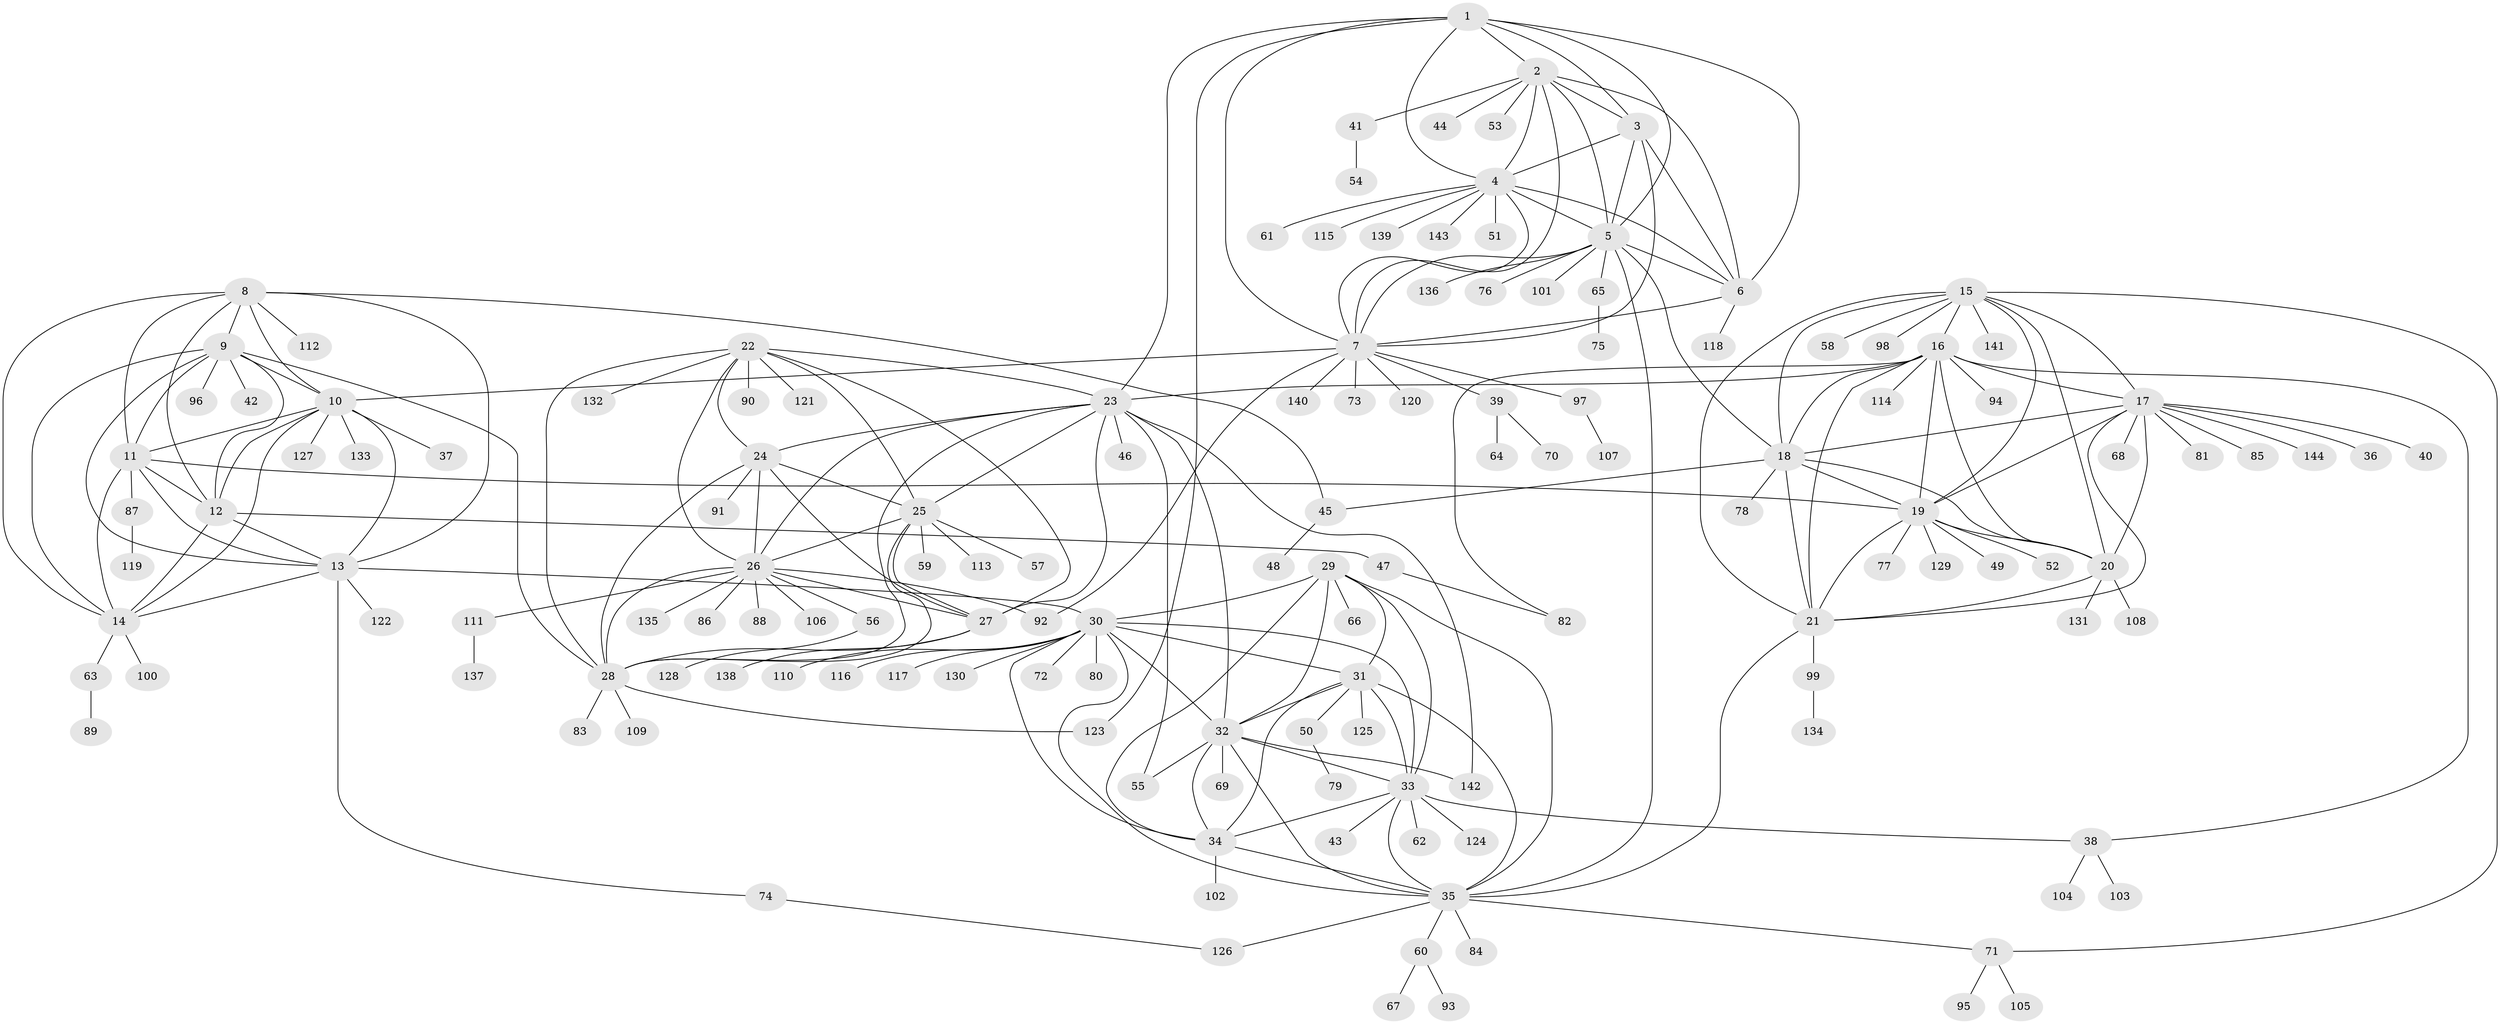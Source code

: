 // coarse degree distribution, {7: 0.034782608695652174, 8: 0.043478260869565216, 9: 0.043478260869565216, 10: 0.02608695652173913, 6: 0.05217391304347826, 12: 0.017391304347826087, 18: 0.008695652173913044, 13: 0.017391304347826087, 1: 0.6347826086956522, 3: 0.034782608695652174, 2: 0.08695652173913043}
// Generated by graph-tools (version 1.1) at 2025/24/03/03/25 07:24:11]
// undirected, 144 vertices, 233 edges
graph export_dot {
graph [start="1"]
  node [color=gray90,style=filled];
  1;
  2;
  3;
  4;
  5;
  6;
  7;
  8;
  9;
  10;
  11;
  12;
  13;
  14;
  15;
  16;
  17;
  18;
  19;
  20;
  21;
  22;
  23;
  24;
  25;
  26;
  27;
  28;
  29;
  30;
  31;
  32;
  33;
  34;
  35;
  36;
  37;
  38;
  39;
  40;
  41;
  42;
  43;
  44;
  45;
  46;
  47;
  48;
  49;
  50;
  51;
  52;
  53;
  54;
  55;
  56;
  57;
  58;
  59;
  60;
  61;
  62;
  63;
  64;
  65;
  66;
  67;
  68;
  69;
  70;
  71;
  72;
  73;
  74;
  75;
  76;
  77;
  78;
  79;
  80;
  81;
  82;
  83;
  84;
  85;
  86;
  87;
  88;
  89;
  90;
  91;
  92;
  93;
  94;
  95;
  96;
  97;
  98;
  99;
  100;
  101;
  102;
  103;
  104;
  105;
  106;
  107;
  108;
  109;
  110;
  111;
  112;
  113;
  114;
  115;
  116;
  117;
  118;
  119;
  120;
  121;
  122;
  123;
  124;
  125;
  126;
  127;
  128;
  129;
  130;
  131;
  132;
  133;
  134;
  135;
  136;
  137;
  138;
  139;
  140;
  141;
  142;
  143;
  144;
  1 -- 2;
  1 -- 3;
  1 -- 4;
  1 -- 5;
  1 -- 6;
  1 -- 7;
  1 -- 23;
  1 -- 123;
  2 -- 3;
  2 -- 4;
  2 -- 5;
  2 -- 6;
  2 -- 7;
  2 -- 41;
  2 -- 44;
  2 -- 53;
  3 -- 4;
  3 -- 5;
  3 -- 6;
  3 -- 7;
  4 -- 5;
  4 -- 6;
  4 -- 7;
  4 -- 51;
  4 -- 61;
  4 -- 115;
  4 -- 139;
  4 -- 143;
  5 -- 6;
  5 -- 7;
  5 -- 18;
  5 -- 35;
  5 -- 65;
  5 -- 76;
  5 -- 101;
  5 -- 136;
  6 -- 7;
  6 -- 118;
  7 -- 10;
  7 -- 39;
  7 -- 73;
  7 -- 92;
  7 -- 97;
  7 -- 120;
  7 -- 140;
  8 -- 9;
  8 -- 10;
  8 -- 11;
  8 -- 12;
  8 -- 13;
  8 -- 14;
  8 -- 45;
  8 -- 112;
  9 -- 10;
  9 -- 11;
  9 -- 12;
  9 -- 13;
  9 -- 14;
  9 -- 28;
  9 -- 42;
  9 -- 96;
  10 -- 11;
  10 -- 12;
  10 -- 13;
  10 -- 14;
  10 -- 37;
  10 -- 127;
  10 -- 133;
  11 -- 12;
  11 -- 13;
  11 -- 14;
  11 -- 19;
  11 -- 87;
  12 -- 13;
  12 -- 14;
  12 -- 47;
  13 -- 14;
  13 -- 30;
  13 -- 74;
  13 -- 122;
  14 -- 63;
  14 -- 100;
  15 -- 16;
  15 -- 17;
  15 -- 18;
  15 -- 19;
  15 -- 20;
  15 -- 21;
  15 -- 58;
  15 -- 71;
  15 -- 98;
  15 -- 141;
  16 -- 17;
  16 -- 18;
  16 -- 19;
  16 -- 20;
  16 -- 21;
  16 -- 23;
  16 -- 38;
  16 -- 82;
  16 -- 94;
  16 -- 114;
  17 -- 18;
  17 -- 19;
  17 -- 20;
  17 -- 21;
  17 -- 36;
  17 -- 40;
  17 -- 68;
  17 -- 81;
  17 -- 85;
  17 -- 144;
  18 -- 19;
  18 -- 20;
  18 -- 21;
  18 -- 45;
  18 -- 78;
  19 -- 20;
  19 -- 21;
  19 -- 49;
  19 -- 52;
  19 -- 77;
  19 -- 129;
  20 -- 21;
  20 -- 108;
  20 -- 131;
  21 -- 35;
  21 -- 99;
  22 -- 23;
  22 -- 24;
  22 -- 25;
  22 -- 26;
  22 -- 27;
  22 -- 28;
  22 -- 90;
  22 -- 121;
  22 -- 132;
  23 -- 24;
  23 -- 25;
  23 -- 26;
  23 -- 27;
  23 -- 28;
  23 -- 32;
  23 -- 46;
  23 -- 55;
  23 -- 142;
  24 -- 25;
  24 -- 26;
  24 -- 27;
  24 -- 28;
  24 -- 91;
  25 -- 26;
  25 -- 27;
  25 -- 28;
  25 -- 57;
  25 -- 59;
  25 -- 113;
  26 -- 27;
  26 -- 28;
  26 -- 56;
  26 -- 86;
  26 -- 88;
  26 -- 92;
  26 -- 106;
  26 -- 111;
  26 -- 135;
  27 -- 28;
  27 -- 138;
  28 -- 83;
  28 -- 109;
  28 -- 123;
  29 -- 30;
  29 -- 31;
  29 -- 32;
  29 -- 33;
  29 -- 34;
  29 -- 35;
  29 -- 66;
  30 -- 31;
  30 -- 32;
  30 -- 33;
  30 -- 34;
  30 -- 35;
  30 -- 72;
  30 -- 80;
  30 -- 110;
  30 -- 116;
  30 -- 117;
  30 -- 130;
  31 -- 32;
  31 -- 33;
  31 -- 34;
  31 -- 35;
  31 -- 50;
  31 -- 125;
  32 -- 33;
  32 -- 34;
  32 -- 35;
  32 -- 55;
  32 -- 69;
  32 -- 142;
  33 -- 34;
  33 -- 35;
  33 -- 38;
  33 -- 43;
  33 -- 62;
  33 -- 124;
  34 -- 35;
  34 -- 102;
  35 -- 60;
  35 -- 71;
  35 -- 84;
  35 -- 126;
  38 -- 103;
  38 -- 104;
  39 -- 64;
  39 -- 70;
  41 -- 54;
  45 -- 48;
  47 -- 82;
  50 -- 79;
  56 -- 128;
  60 -- 67;
  60 -- 93;
  63 -- 89;
  65 -- 75;
  71 -- 95;
  71 -- 105;
  74 -- 126;
  87 -- 119;
  97 -- 107;
  99 -- 134;
  111 -- 137;
}

